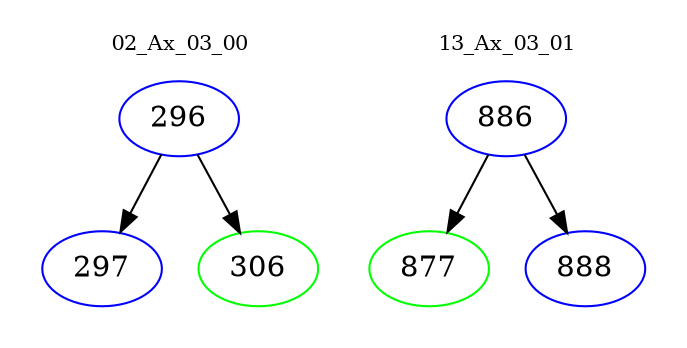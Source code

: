 digraph{
subgraph cluster_0 {
color = white
label = "02_Ax_03_00";
fontsize=10;
T0_296 [label="296", color="blue"]
T0_296 -> T0_297 [color="black"]
T0_297 [label="297", color="blue"]
T0_296 -> T0_306 [color="black"]
T0_306 [label="306", color="green"]
}
subgraph cluster_1 {
color = white
label = "13_Ax_03_01";
fontsize=10;
T1_886 [label="886", color="blue"]
T1_886 -> T1_877 [color="black"]
T1_877 [label="877", color="green"]
T1_886 -> T1_888 [color="black"]
T1_888 [label="888", color="blue"]
}
}
